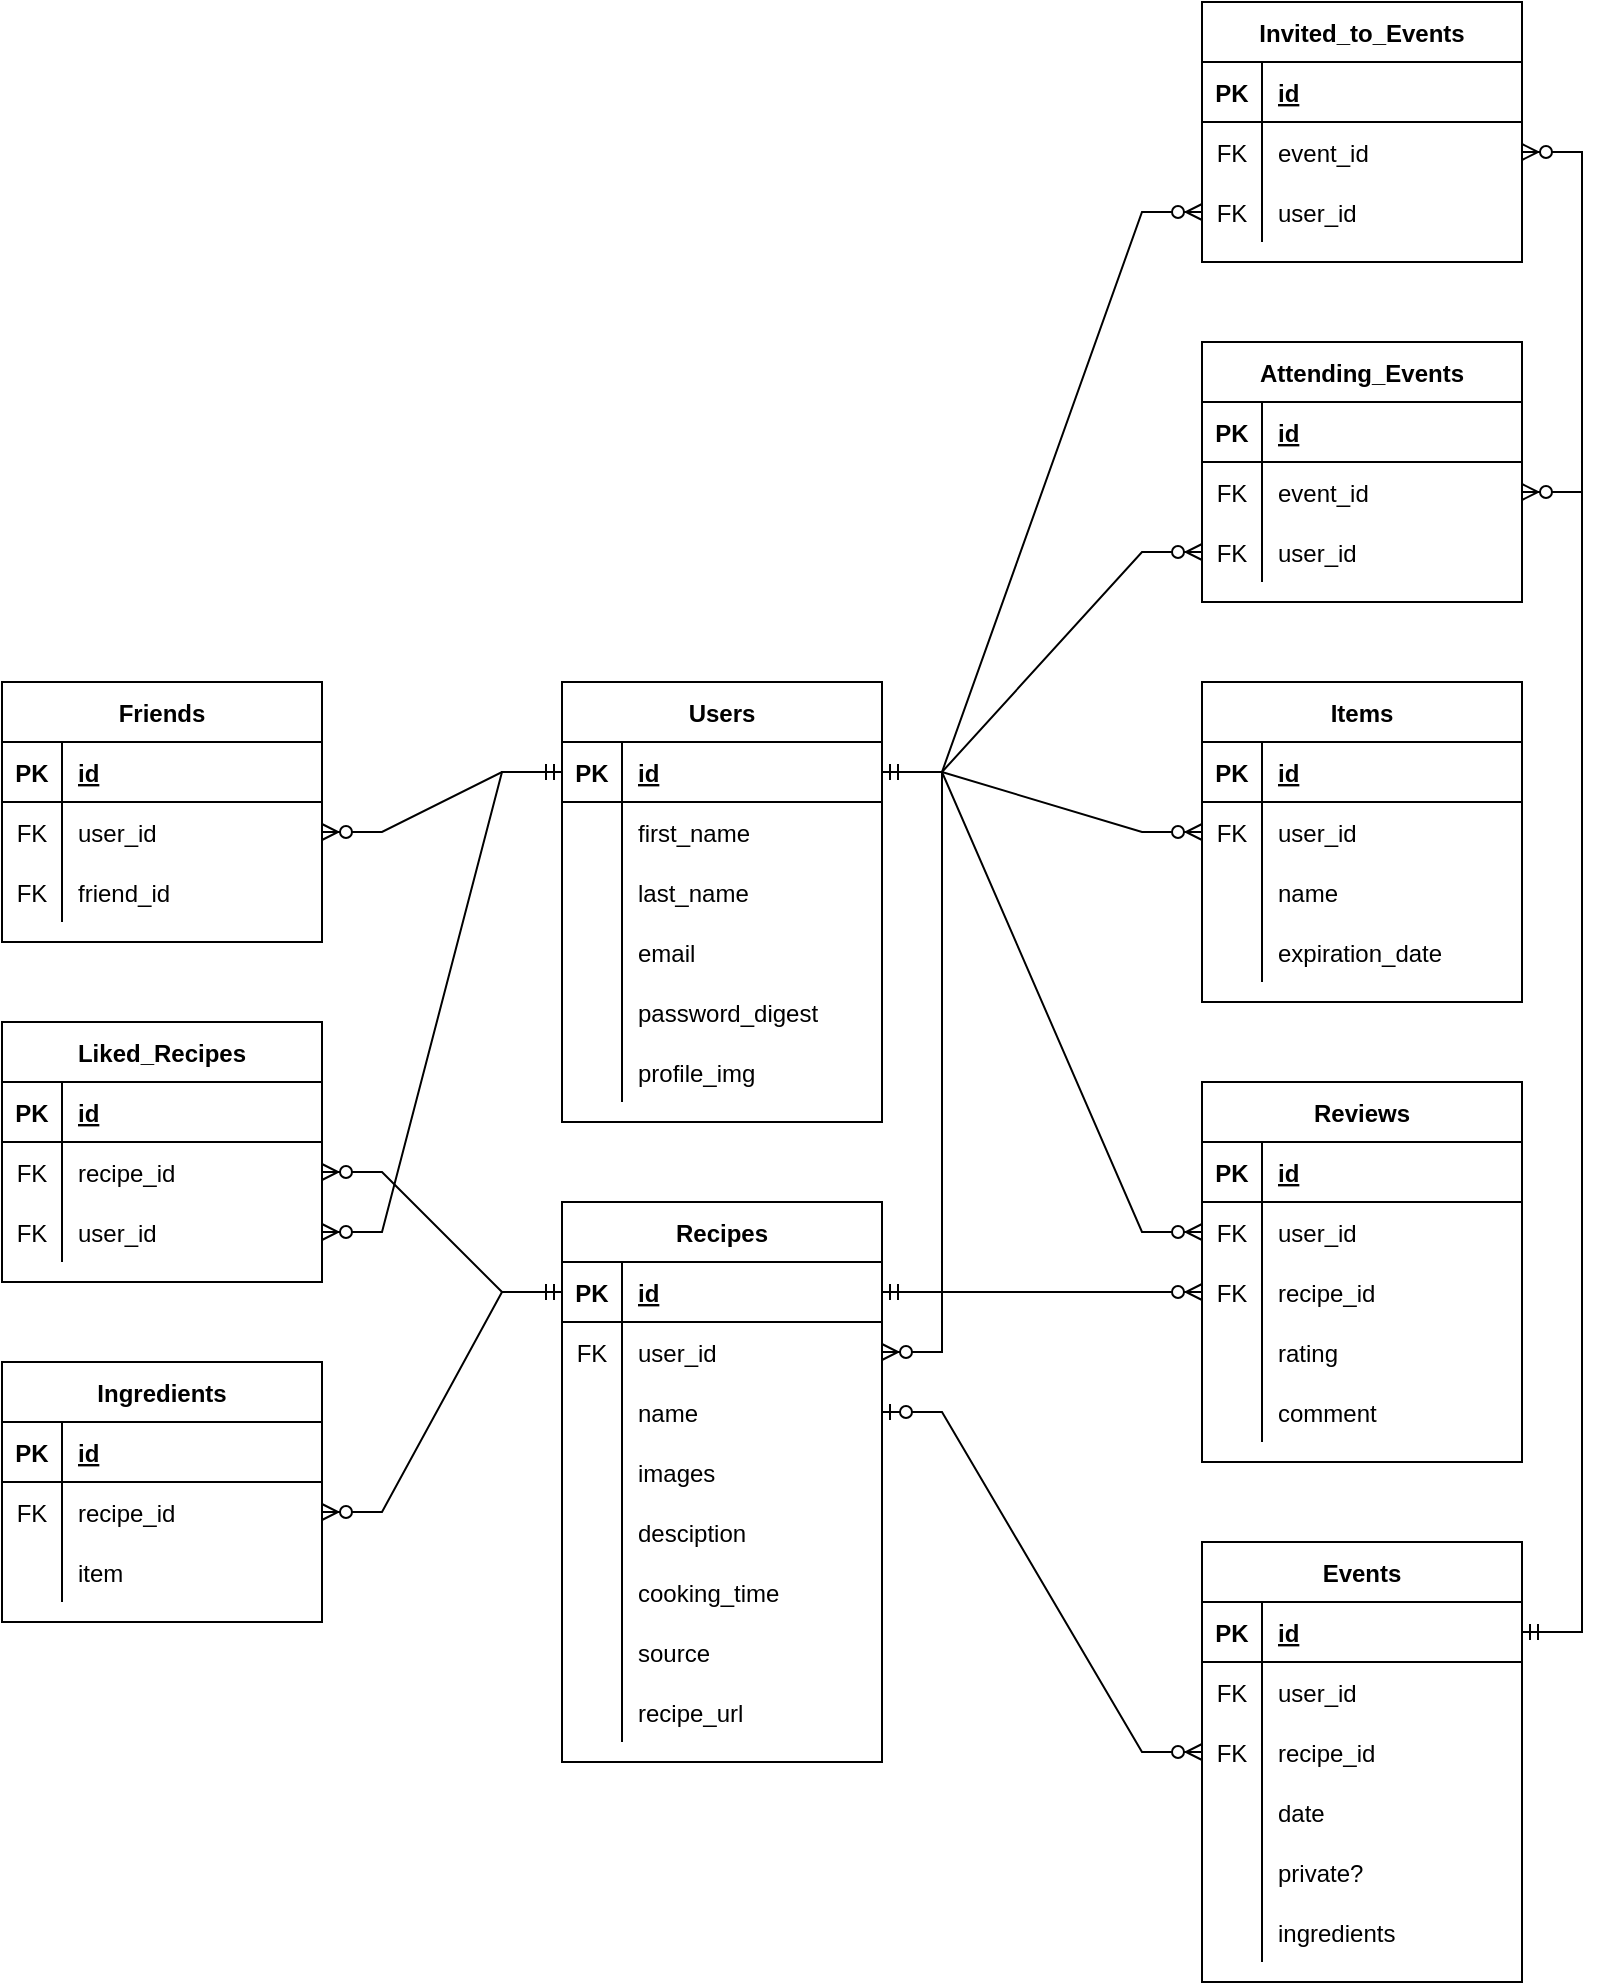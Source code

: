 <mxfile version="24.6.3" type="device">
  <diagram id="R2lEEEUBdFMjLlhIrx00" name="Page-1">
    <mxGraphModel dx="1674" dy="1920" grid="1" gridSize="10" guides="1" tooltips="1" connect="1" arrows="1" fold="1" page="1" pageScale="1" pageWidth="850" pageHeight="1100" math="0" shadow="0" extFonts="Permanent Marker^https://fonts.googleapis.com/css?family=Permanent+Marker">
      <root>
        <mxCell id="0" />
        <mxCell id="1" parent="0" />
        <mxCell id="C-vyLk0tnHw3VtMMgP7b-23" value="Users" style="shape=table;startSize=30;container=1;collapsible=1;childLayout=tableLayout;fixedRows=1;rowLines=0;fontStyle=1;align=center;resizeLast=1;" parent="1" vertex="1">
          <mxGeometry x="320" y="40" width="160" height="220" as="geometry" />
        </mxCell>
        <mxCell id="C-vyLk0tnHw3VtMMgP7b-24" value="" style="shape=partialRectangle;collapsible=0;dropTarget=0;pointerEvents=0;fillColor=none;points=[[0,0.5],[1,0.5]];portConstraint=eastwest;top=0;left=0;right=0;bottom=1;" parent="C-vyLk0tnHw3VtMMgP7b-23" vertex="1">
          <mxGeometry y="30" width="160" height="30" as="geometry" />
        </mxCell>
        <mxCell id="C-vyLk0tnHw3VtMMgP7b-25" value="PK" style="shape=partialRectangle;overflow=hidden;connectable=0;fillColor=none;top=0;left=0;bottom=0;right=0;fontStyle=1;" parent="C-vyLk0tnHw3VtMMgP7b-24" vertex="1">
          <mxGeometry width="30" height="30" as="geometry">
            <mxRectangle width="30" height="30" as="alternateBounds" />
          </mxGeometry>
        </mxCell>
        <mxCell id="C-vyLk0tnHw3VtMMgP7b-26" value="id" style="shape=partialRectangle;overflow=hidden;connectable=0;fillColor=none;top=0;left=0;bottom=0;right=0;align=left;spacingLeft=6;fontStyle=5;" parent="C-vyLk0tnHw3VtMMgP7b-24" vertex="1">
          <mxGeometry x="30" width="130" height="30" as="geometry">
            <mxRectangle width="130" height="30" as="alternateBounds" />
          </mxGeometry>
        </mxCell>
        <mxCell id="C-vyLk0tnHw3VtMMgP7b-27" value="" style="shape=partialRectangle;collapsible=0;dropTarget=0;pointerEvents=0;fillColor=none;points=[[0,0.5],[1,0.5]];portConstraint=eastwest;top=0;left=0;right=0;bottom=0;" parent="C-vyLk0tnHw3VtMMgP7b-23" vertex="1">
          <mxGeometry y="60" width="160" height="30" as="geometry" />
        </mxCell>
        <mxCell id="C-vyLk0tnHw3VtMMgP7b-28" value="" style="shape=partialRectangle;overflow=hidden;connectable=0;fillColor=none;top=0;left=0;bottom=0;right=0;" parent="C-vyLk0tnHw3VtMMgP7b-27" vertex="1">
          <mxGeometry width="30" height="30" as="geometry">
            <mxRectangle width="30" height="30" as="alternateBounds" />
          </mxGeometry>
        </mxCell>
        <mxCell id="C-vyLk0tnHw3VtMMgP7b-29" value="first_name" style="shape=partialRectangle;overflow=hidden;connectable=0;fillColor=none;top=0;left=0;bottom=0;right=0;align=left;spacingLeft=6;" parent="C-vyLk0tnHw3VtMMgP7b-27" vertex="1">
          <mxGeometry x="30" width="130" height="30" as="geometry">
            <mxRectangle width="130" height="30" as="alternateBounds" />
          </mxGeometry>
        </mxCell>
        <mxCell id="DSiJCJXx7zN6wsdOPPL0-1" style="shape=partialRectangle;collapsible=0;dropTarget=0;pointerEvents=0;fillColor=none;points=[[0,0.5],[1,0.5]];portConstraint=eastwest;top=0;left=0;right=0;bottom=0;" parent="C-vyLk0tnHw3VtMMgP7b-23" vertex="1">
          <mxGeometry y="90" width="160" height="30" as="geometry" />
        </mxCell>
        <mxCell id="DSiJCJXx7zN6wsdOPPL0-2" style="shape=partialRectangle;overflow=hidden;connectable=0;fillColor=none;top=0;left=0;bottom=0;right=0;" parent="DSiJCJXx7zN6wsdOPPL0-1" vertex="1">
          <mxGeometry width="30" height="30" as="geometry">
            <mxRectangle width="30" height="30" as="alternateBounds" />
          </mxGeometry>
        </mxCell>
        <mxCell id="DSiJCJXx7zN6wsdOPPL0-3" value="last_name" style="shape=partialRectangle;overflow=hidden;connectable=0;fillColor=none;top=0;left=0;bottom=0;right=0;align=left;spacingLeft=6;" parent="DSiJCJXx7zN6wsdOPPL0-1" vertex="1">
          <mxGeometry x="30" width="130" height="30" as="geometry">
            <mxRectangle width="130" height="30" as="alternateBounds" />
          </mxGeometry>
        </mxCell>
        <mxCell id="DSiJCJXx7zN6wsdOPPL0-4" style="shape=partialRectangle;collapsible=0;dropTarget=0;pointerEvents=0;fillColor=none;points=[[0,0.5],[1,0.5]];portConstraint=eastwest;top=0;left=0;right=0;bottom=0;" parent="C-vyLk0tnHw3VtMMgP7b-23" vertex="1">
          <mxGeometry y="120" width="160" height="30" as="geometry" />
        </mxCell>
        <mxCell id="DSiJCJXx7zN6wsdOPPL0-5" style="shape=partialRectangle;overflow=hidden;connectable=0;fillColor=none;top=0;left=0;bottom=0;right=0;" parent="DSiJCJXx7zN6wsdOPPL0-4" vertex="1">
          <mxGeometry width="30" height="30" as="geometry">
            <mxRectangle width="30" height="30" as="alternateBounds" />
          </mxGeometry>
        </mxCell>
        <mxCell id="DSiJCJXx7zN6wsdOPPL0-6" value="email" style="shape=partialRectangle;overflow=hidden;connectable=0;fillColor=none;top=0;left=0;bottom=0;right=0;align=left;spacingLeft=6;" parent="DSiJCJXx7zN6wsdOPPL0-4" vertex="1">
          <mxGeometry x="30" width="130" height="30" as="geometry">
            <mxRectangle width="130" height="30" as="alternateBounds" />
          </mxGeometry>
        </mxCell>
        <mxCell id="DSiJCJXx7zN6wsdOPPL0-7" style="shape=partialRectangle;collapsible=0;dropTarget=0;pointerEvents=0;fillColor=none;points=[[0,0.5],[1,0.5]];portConstraint=eastwest;top=0;left=0;right=0;bottom=0;" parent="C-vyLk0tnHw3VtMMgP7b-23" vertex="1">
          <mxGeometry y="150" width="160" height="30" as="geometry" />
        </mxCell>
        <mxCell id="DSiJCJXx7zN6wsdOPPL0-8" style="shape=partialRectangle;overflow=hidden;connectable=0;fillColor=none;top=0;left=0;bottom=0;right=0;" parent="DSiJCJXx7zN6wsdOPPL0-7" vertex="1">
          <mxGeometry width="30" height="30" as="geometry">
            <mxRectangle width="30" height="30" as="alternateBounds" />
          </mxGeometry>
        </mxCell>
        <mxCell id="DSiJCJXx7zN6wsdOPPL0-9" value="password_digest" style="shape=partialRectangle;overflow=hidden;connectable=0;fillColor=none;top=0;left=0;bottom=0;right=0;align=left;spacingLeft=6;" parent="DSiJCJXx7zN6wsdOPPL0-7" vertex="1">
          <mxGeometry x="30" width="130" height="30" as="geometry">
            <mxRectangle width="130" height="30" as="alternateBounds" />
          </mxGeometry>
        </mxCell>
        <mxCell id="lwxMRXEtbe3hl3bKiepp-1" style="shape=partialRectangle;collapsible=0;dropTarget=0;pointerEvents=0;fillColor=none;points=[[0,0.5],[1,0.5]];portConstraint=eastwest;top=0;left=0;right=0;bottom=0;" parent="C-vyLk0tnHw3VtMMgP7b-23" vertex="1">
          <mxGeometry y="180" width="160" height="30" as="geometry" />
        </mxCell>
        <mxCell id="lwxMRXEtbe3hl3bKiepp-2" style="shape=partialRectangle;overflow=hidden;connectable=0;fillColor=none;top=0;left=0;bottom=0;right=0;" parent="lwxMRXEtbe3hl3bKiepp-1" vertex="1">
          <mxGeometry width="30" height="30" as="geometry">
            <mxRectangle width="30" height="30" as="alternateBounds" />
          </mxGeometry>
        </mxCell>
        <mxCell id="lwxMRXEtbe3hl3bKiepp-3" value="profile_img" style="shape=partialRectangle;overflow=hidden;connectable=0;fillColor=none;top=0;left=0;bottom=0;right=0;align=left;spacingLeft=6;" parent="lwxMRXEtbe3hl3bKiepp-1" vertex="1">
          <mxGeometry x="30" width="130" height="30" as="geometry">
            <mxRectangle width="130" height="30" as="alternateBounds" />
          </mxGeometry>
        </mxCell>
        <mxCell id="DSiJCJXx7zN6wsdOPPL0-10" value="Recipes" style="shape=table;startSize=30;container=1;collapsible=1;childLayout=tableLayout;fixedRows=1;rowLines=0;fontStyle=1;align=center;resizeLast=1;" parent="1" vertex="1">
          <mxGeometry x="320" y="300" width="160" height="280" as="geometry" />
        </mxCell>
        <mxCell id="DSiJCJXx7zN6wsdOPPL0-11" value="" style="shape=partialRectangle;collapsible=0;dropTarget=0;pointerEvents=0;fillColor=none;points=[[0,0.5],[1,0.5]];portConstraint=eastwest;top=0;left=0;right=0;bottom=1;" parent="DSiJCJXx7zN6wsdOPPL0-10" vertex="1">
          <mxGeometry y="30" width="160" height="30" as="geometry" />
        </mxCell>
        <mxCell id="DSiJCJXx7zN6wsdOPPL0-12" value="PK" style="shape=partialRectangle;overflow=hidden;connectable=0;fillColor=none;top=0;left=0;bottom=0;right=0;fontStyle=1;" parent="DSiJCJXx7zN6wsdOPPL0-11" vertex="1">
          <mxGeometry width="30" height="30" as="geometry">
            <mxRectangle width="30" height="30" as="alternateBounds" />
          </mxGeometry>
        </mxCell>
        <mxCell id="DSiJCJXx7zN6wsdOPPL0-13" value="id" style="shape=partialRectangle;overflow=hidden;connectable=0;fillColor=none;top=0;left=0;bottom=0;right=0;align=left;spacingLeft=6;fontStyle=5;" parent="DSiJCJXx7zN6wsdOPPL0-11" vertex="1">
          <mxGeometry x="30" width="130" height="30" as="geometry">
            <mxRectangle width="130" height="30" as="alternateBounds" />
          </mxGeometry>
        </mxCell>
        <mxCell id="DSiJCJXx7zN6wsdOPPL0-20" style="shape=partialRectangle;collapsible=0;dropTarget=0;pointerEvents=0;fillColor=none;points=[[0,0.5],[1,0.5]];portConstraint=eastwest;top=0;left=0;right=0;bottom=0;" parent="DSiJCJXx7zN6wsdOPPL0-10" vertex="1">
          <mxGeometry y="60" width="160" height="30" as="geometry" />
        </mxCell>
        <mxCell id="DSiJCJXx7zN6wsdOPPL0-21" value="FK" style="shape=partialRectangle;overflow=hidden;connectable=0;fillColor=none;top=0;left=0;bottom=0;right=0;" parent="DSiJCJXx7zN6wsdOPPL0-20" vertex="1">
          <mxGeometry width="30" height="30" as="geometry">
            <mxRectangle width="30" height="30" as="alternateBounds" />
          </mxGeometry>
        </mxCell>
        <mxCell id="DSiJCJXx7zN6wsdOPPL0-22" value="user_id" style="shape=partialRectangle;overflow=hidden;connectable=0;fillColor=none;top=0;left=0;bottom=0;right=0;align=left;spacingLeft=6;" parent="DSiJCJXx7zN6wsdOPPL0-20" vertex="1">
          <mxGeometry x="30" width="130" height="30" as="geometry">
            <mxRectangle width="130" height="30" as="alternateBounds" />
          </mxGeometry>
        </mxCell>
        <mxCell id="DSiJCJXx7zN6wsdOPPL0-14" value="" style="shape=partialRectangle;collapsible=0;dropTarget=0;pointerEvents=0;fillColor=none;points=[[0,0.5],[1,0.5]];portConstraint=eastwest;top=0;left=0;right=0;bottom=0;" parent="DSiJCJXx7zN6wsdOPPL0-10" vertex="1">
          <mxGeometry y="90" width="160" height="30" as="geometry" />
        </mxCell>
        <mxCell id="DSiJCJXx7zN6wsdOPPL0-15" value="" style="shape=partialRectangle;overflow=hidden;connectable=0;fillColor=none;top=0;left=0;bottom=0;right=0;" parent="DSiJCJXx7zN6wsdOPPL0-14" vertex="1">
          <mxGeometry width="30" height="30" as="geometry">
            <mxRectangle width="30" height="30" as="alternateBounds" />
          </mxGeometry>
        </mxCell>
        <mxCell id="DSiJCJXx7zN6wsdOPPL0-16" value="name" style="shape=partialRectangle;overflow=hidden;connectable=0;fillColor=none;top=0;left=0;bottom=0;right=0;align=left;spacingLeft=6;" parent="DSiJCJXx7zN6wsdOPPL0-14" vertex="1">
          <mxGeometry x="30" width="130" height="30" as="geometry">
            <mxRectangle width="130" height="30" as="alternateBounds" />
          </mxGeometry>
        </mxCell>
        <mxCell id="lwxMRXEtbe3hl3bKiepp-4" style="shape=partialRectangle;collapsible=0;dropTarget=0;pointerEvents=0;fillColor=none;points=[[0,0.5],[1,0.5]];portConstraint=eastwest;top=0;left=0;right=0;bottom=0;" parent="DSiJCJXx7zN6wsdOPPL0-10" vertex="1">
          <mxGeometry y="120" width="160" height="30" as="geometry" />
        </mxCell>
        <mxCell id="lwxMRXEtbe3hl3bKiepp-5" style="shape=partialRectangle;overflow=hidden;connectable=0;fillColor=none;top=0;left=0;bottom=0;right=0;" parent="lwxMRXEtbe3hl3bKiepp-4" vertex="1">
          <mxGeometry width="30" height="30" as="geometry">
            <mxRectangle width="30" height="30" as="alternateBounds" />
          </mxGeometry>
        </mxCell>
        <mxCell id="lwxMRXEtbe3hl3bKiepp-6" value="images" style="shape=partialRectangle;overflow=hidden;connectable=0;fillColor=none;top=0;left=0;bottom=0;right=0;align=left;spacingLeft=6;" parent="lwxMRXEtbe3hl3bKiepp-4" vertex="1">
          <mxGeometry x="30" width="130" height="30" as="geometry">
            <mxRectangle width="130" height="30" as="alternateBounds" />
          </mxGeometry>
        </mxCell>
        <mxCell id="DSiJCJXx7zN6wsdOPPL0-17" style="shape=partialRectangle;collapsible=0;dropTarget=0;pointerEvents=0;fillColor=none;points=[[0,0.5],[1,0.5]];portConstraint=eastwest;top=0;left=0;right=0;bottom=0;" parent="DSiJCJXx7zN6wsdOPPL0-10" vertex="1">
          <mxGeometry y="150" width="160" height="30" as="geometry" />
        </mxCell>
        <mxCell id="DSiJCJXx7zN6wsdOPPL0-18" style="shape=partialRectangle;overflow=hidden;connectable=0;fillColor=none;top=0;left=0;bottom=0;right=0;" parent="DSiJCJXx7zN6wsdOPPL0-17" vertex="1">
          <mxGeometry width="30" height="30" as="geometry">
            <mxRectangle width="30" height="30" as="alternateBounds" />
          </mxGeometry>
        </mxCell>
        <mxCell id="DSiJCJXx7zN6wsdOPPL0-19" value="desciption" style="shape=partialRectangle;overflow=hidden;connectable=0;fillColor=none;top=0;left=0;bottom=0;right=0;align=left;spacingLeft=6;" parent="DSiJCJXx7zN6wsdOPPL0-17" vertex="1">
          <mxGeometry x="30" width="130" height="30" as="geometry">
            <mxRectangle width="130" height="30" as="alternateBounds" />
          </mxGeometry>
        </mxCell>
        <mxCell id="DSiJCJXx7zN6wsdOPPL0-29" style="shape=partialRectangle;collapsible=0;dropTarget=0;pointerEvents=0;fillColor=none;points=[[0,0.5],[1,0.5]];portConstraint=eastwest;top=0;left=0;right=0;bottom=0;" parent="DSiJCJXx7zN6wsdOPPL0-10" vertex="1">
          <mxGeometry y="180" width="160" height="30" as="geometry" />
        </mxCell>
        <mxCell id="DSiJCJXx7zN6wsdOPPL0-30" style="shape=partialRectangle;overflow=hidden;connectable=0;fillColor=none;top=0;left=0;bottom=0;right=0;" parent="DSiJCJXx7zN6wsdOPPL0-29" vertex="1">
          <mxGeometry width="30" height="30" as="geometry">
            <mxRectangle width="30" height="30" as="alternateBounds" />
          </mxGeometry>
        </mxCell>
        <mxCell id="DSiJCJXx7zN6wsdOPPL0-31" value="cooking_time" style="shape=partialRectangle;overflow=hidden;connectable=0;fillColor=none;top=0;left=0;bottom=0;right=0;align=left;spacingLeft=6;" parent="DSiJCJXx7zN6wsdOPPL0-29" vertex="1">
          <mxGeometry x="30" width="130" height="30" as="geometry">
            <mxRectangle width="130" height="30" as="alternateBounds" />
          </mxGeometry>
        </mxCell>
        <mxCell id="hJNs7vRH-Ud7EWQhMpqg-39" style="shape=partialRectangle;collapsible=0;dropTarget=0;pointerEvents=0;fillColor=none;points=[[0,0.5],[1,0.5]];portConstraint=eastwest;top=0;left=0;right=0;bottom=0;" vertex="1" parent="DSiJCJXx7zN6wsdOPPL0-10">
          <mxGeometry y="210" width="160" height="30" as="geometry" />
        </mxCell>
        <mxCell id="hJNs7vRH-Ud7EWQhMpqg-40" style="shape=partialRectangle;overflow=hidden;connectable=0;fillColor=none;top=0;left=0;bottom=0;right=0;" vertex="1" parent="hJNs7vRH-Ud7EWQhMpqg-39">
          <mxGeometry width="30" height="30" as="geometry">
            <mxRectangle width="30" height="30" as="alternateBounds" />
          </mxGeometry>
        </mxCell>
        <mxCell id="hJNs7vRH-Ud7EWQhMpqg-41" value="source" style="shape=partialRectangle;overflow=hidden;connectable=0;fillColor=none;top=0;left=0;bottom=0;right=0;align=left;spacingLeft=6;" vertex="1" parent="hJNs7vRH-Ud7EWQhMpqg-39">
          <mxGeometry x="30" width="130" height="30" as="geometry">
            <mxRectangle width="130" height="30" as="alternateBounds" />
          </mxGeometry>
        </mxCell>
        <mxCell id="lwxMRXEtbe3hl3bKiepp-7" style="shape=partialRectangle;collapsible=0;dropTarget=0;pointerEvents=0;fillColor=none;points=[[0,0.5],[1,0.5]];portConstraint=eastwest;top=0;left=0;right=0;bottom=0;" parent="DSiJCJXx7zN6wsdOPPL0-10" vertex="1">
          <mxGeometry y="240" width="160" height="30" as="geometry" />
        </mxCell>
        <mxCell id="lwxMRXEtbe3hl3bKiepp-8" style="shape=partialRectangle;overflow=hidden;connectable=0;fillColor=none;top=0;left=0;bottom=0;right=0;" parent="lwxMRXEtbe3hl3bKiepp-7" vertex="1">
          <mxGeometry width="30" height="30" as="geometry">
            <mxRectangle width="30" height="30" as="alternateBounds" />
          </mxGeometry>
        </mxCell>
        <mxCell id="lwxMRXEtbe3hl3bKiepp-9" value="recipe_url" style="shape=partialRectangle;overflow=hidden;connectable=0;fillColor=none;top=0;left=0;bottom=0;right=0;align=left;spacingLeft=6;" parent="lwxMRXEtbe3hl3bKiepp-7" vertex="1">
          <mxGeometry x="30" width="130" height="30" as="geometry">
            <mxRectangle width="130" height="30" as="alternateBounds" />
          </mxGeometry>
        </mxCell>
        <mxCell id="DSiJCJXx7zN6wsdOPPL0-35" value="Items" style="shape=table;startSize=30;container=1;collapsible=1;childLayout=tableLayout;fixedRows=1;rowLines=0;fontStyle=1;align=center;resizeLast=1;" parent="1" vertex="1">
          <mxGeometry x="640" y="40" width="160" height="160" as="geometry" />
        </mxCell>
        <mxCell id="DSiJCJXx7zN6wsdOPPL0-36" value="" style="shape=partialRectangle;collapsible=0;dropTarget=0;pointerEvents=0;fillColor=none;points=[[0,0.5],[1,0.5]];portConstraint=eastwest;top=0;left=0;right=0;bottom=1;" parent="DSiJCJXx7zN6wsdOPPL0-35" vertex="1">
          <mxGeometry y="30" width="160" height="30" as="geometry" />
        </mxCell>
        <mxCell id="DSiJCJXx7zN6wsdOPPL0-37" value="PK" style="shape=partialRectangle;overflow=hidden;connectable=0;fillColor=none;top=0;left=0;bottom=0;right=0;fontStyle=1;" parent="DSiJCJXx7zN6wsdOPPL0-36" vertex="1">
          <mxGeometry width="30" height="30" as="geometry">
            <mxRectangle width="30" height="30" as="alternateBounds" />
          </mxGeometry>
        </mxCell>
        <mxCell id="DSiJCJXx7zN6wsdOPPL0-38" value="id" style="shape=partialRectangle;overflow=hidden;connectable=0;fillColor=none;top=0;left=0;bottom=0;right=0;align=left;spacingLeft=6;fontStyle=5;" parent="DSiJCJXx7zN6wsdOPPL0-36" vertex="1">
          <mxGeometry x="30" width="130" height="30" as="geometry">
            <mxRectangle width="130" height="30" as="alternateBounds" />
          </mxGeometry>
        </mxCell>
        <mxCell id="DSiJCJXx7zN6wsdOPPL0-39" value="" style="shape=partialRectangle;collapsible=0;dropTarget=0;pointerEvents=0;fillColor=none;points=[[0,0.5],[1,0.5]];portConstraint=eastwest;top=0;left=0;right=0;bottom=0;" parent="DSiJCJXx7zN6wsdOPPL0-35" vertex="1">
          <mxGeometry y="60" width="160" height="30" as="geometry" />
        </mxCell>
        <mxCell id="DSiJCJXx7zN6wsdOPPL0-40" value="FK" style="shape=partialRectangle;overflow=hidden;connectable=0;fillColor=none;top=0;left=0;bottom=0;right=0;" parent="DSiJCJXx7zN6wsdOPPL0-39" vertex="1">
          <mxGeometry width="30" height="30" as="geometry">
            <mxRectangle width="30" height="30" as="alternateBounds" />
          </mxGeometry>
        </mxCell>
        <mxCell id="DSiJCJXx7zN6wsdOPPL0-41" value="user_id" style="shape=partialRectangle;overflow=hidden;connectable=0;fillColor=none;top=0;left=0;bottom=0;right=0;align=left;spacingLeft=6;" parent="DSiJCJXx7zN6wsdOPPL0-39" vertex="1">
          <mxGeometry x="30" width="130" height="30" as="geometry">
            <mxRectangle width="130" height="30" as="alternateBounds" />
          </mxGeometry>
        </mxCell>
        <mxCell id="DSiJCJXx7zN6wsdOPPL0-42" style="shape=partialRectangle;collapsible=0;dropTarget=0;pointerEvents=0;fillColor=none;points=[[0,0.5],[1,0.5]];portConstraint=eastwest;top=0;left=0;right=0;bottom=0;" parent="DSiJCJXx7zN6wsdOPPL0-35" vertex="1">
          <mxGeometry y="90" width="160" height="30" as="geometry" />
        </mxCell>
        <mxCell id="DSiJCJXx7zN6wsdOPPL0-43" style="shape=partialRectangle;overflow=hidden;connectable=0;fillColor=none;top=0;left=0;bottom=0;right=0;" parent="DSiJCJXx7zN6wsdOPPL0-42" vertex="1">
          <mxGeometry width="30" height="30" as="geometry">
            <mxRectangle width="30" height="30" as="alternateBounds" />
          </mxGeometry>
        </mxCell>
        <mxCell id="DSiJCJXx7zN6wsdOPPL0-44" value="name" style="shape=partialRectangle;overflow=hidden;connectable=0;fillColor=none;top=0;left=0;bottom=0;right=0;align=left;spacingLeft=6;" parent="DSiJCJXx7zN6wsdOPPL0-42" vertex="1">
          <mxGeometry x="30" width="130" height="30" as="geometry">
            <mxRectangle width="130" height="30" as="alternateBounds" />
          </mxGeometry>
        </mxCell>
        <mxCell id="DSiJCJXx7zN6wsdOPPL0-45" style="shape=partialRectangle;collapsible=0;dropTarget=0;pointerEvents=0;fillColor=none;points=[[0,0.5],[1,0.5]];portConstraint=eastwest;top=0;left=0;right=0;bottom=0;" parent="DSiJCJXx7zN6wsdOPPL0-35" vertex="1">
          <mxGeometry y="120" width="160" height="30" as="geometry" />
        </mxCell>
        <mxCell id="DSiJCJXx7zN6wsdOPPL0-46" style="shape=partialRectangle;overflow=hidden;connectable=0;fillColor=none;top=0;left=0;bottom=0;right=0;" parent="DSiJCJXx7zN6wsdOPPL0-45" vertex="1">
          <mxGeometry width="30" height="30" as="geometry">
            <mxRectangle width="30" height="30" as="alternateBounds" />
          </mxGeometry>
        </mxCell>
        <mxCell id="DSiJCJXx7zN6wsdOPPL0-47" value="expiration_date" style="shape=partialRectangle;overflow=hidden;connectable=0;fillColor=none;top=0;left=0;bottom=0;right=0;align=left;spacingLeft=6;" parent="DSiJCJXx7zN6wsdOPPL0-45" vertex="1">
          <mxGeometry x="30" width="130" height="30" as="geometry">
            <mxRectangle width="130" height="30" as="alternateBounds" />
          </mxGeometry>
        </mxCell>
        <mxCell id="DSiJCJXx7zN6wsdOPPL0-60" value="Reviews" style="shape=table;startSize=30;container=1;collapsible=1;childLayout=tableLayout;fixedRows=1;rowLines=0;fontStyle=1;align=center;resizeLast=1;" parent="1" vertex="1">
          <mxGeometry x="640" y="240" width="160" height="190" as="geometry" />
        </mxCell>
        <mxCell id="DSiJCJXx7zN6wsdOPPL0-61" value="" style="shape=partialRectangle;collapsible=0;dropTarget=0;pointerEvents=0;fillColor=none;points=[[0,0.5],[1,0.5]];portConstraint=eastwest;top=0;left=0;right=0;bottom=1;" parent="DSiJCJXx7zN6wsdOPPL0-60" vertex="1">
          <mxGeometry y="30" width="160" height="30" as="geometry" />
        </mxCell>
        <mxCell id="DSiJCJXx7zN6wsdOPPL0-62" value="PK" style="shape=partialRectangle;overflow=hidden;connectable=0;fillColor=none;top=0;left=0;bottom=0;right=0;fontStyle=1;" parent="DSiJCJXx7zN6wsdOPPL0-61" vertex="1">
          <mxGeometry width="30" height="30" as="geometry">
            <mxRectangle width="30" height="30" as="alternateBounds" />
          </mxGeometry>
        </mxCell>
        <mxCell id="DSiJCJXx7zN6wsdOPPL0-63" value="id" style="shape=partialRectangle;overflow=hidden;connectable=0;fillColor=none;top=0;left=0;bottom=0;right=0;align=left;spacingLeft=6;fontStyle=5;" parent="DSiJCJXx7zN6wsdOPPL0-61" vertex="1">
          <mxGeometry x="30" width="130" height="30" as="geometry">
            <mxRectangle width="130" height="30" as="alternateBounds" />
          </mxGeometry>
        </mxCell>
        <mxCell id="DSiJCJXx7zN6wsdOPPL0-64" value="" style="shape=partialRectangle;collapsible=0;dropTarget=0;pointerEvents=0;fillColor=none;points=[[0,0.5],[1,0.5]];portConstraint=eastwest;top=0;left=0;right=0;bottom=0;" parent="DSiJCJXx7zN6wsdOPPL0-60" vertex="1">
          <mxGeometry y="60" width="160" height="30" as="geometry" />
        </mxCell>
        <mxCell id="DSiJCJXx7zN6wsdOPPL0-65" value="FK" style="shape=partialRectangle;overflow=hidden;connectable=0;fillColor=none;top=0;left=0;bottom=0;right=0;" parent="DSiJCJXx7zN6wsdOPPL0-64" vertex="1">
          <mxGeometry width="30" height="30" as="geometry">
            <mxRectangle width="30" height="30" as="alternateBounds" />
          </mxGeometry>
        </mxCell>
        <mxCell id="DSiJCJXx7zN6wsdOPPL0-66" value="user_id" style="shape=partialRectangle;overflow=hidden;connectable=0;fillColor=none;top=0;left=0;bottom=0;right=0;align=left;spacingLeft=6;" parent="DSiJCJXx7zN6wsdOPPL0-64" vertex="1">
          <mxGeometry x="30" width="130" height="30" as="geometry">
            <mxRectangle width="130" height="30" as="alternateBounds" />
          </mxGeometry>
        </mxCell>
        <mxCell id="DSiJCJXx7zN6wsdOPPL0-67" style="shape=partialRectangle;collapsible=0;dropTarget=0;pointerEvents=0;fillColor=none;points=[[0,0.5],[1,0.5]];portConstraint=eastwest;top=0;left=0;right=0;bottom=0;" parent="DSiJCJXx7zN6wsdOPPL0-60" vertex="1">
          <mxGeometry y="90" width="160" height="30" as="geometry" />
        </mxCell>
        <mxCell id="DSiJCJXx7zN6wsdOPPL0-68" value="FK" style="shape=partialRectangle;overflow=hidden;connectable=0;fillColor=none;top=0;left=0;bottom=0;right=0;" parent="DSiJCJXx7zN6wsdOPPL0-67" vertex="1">
          <mxGeometry width="30" height="30" as="geometry">
            <mxRectangle width="30" height="30" as="alternateBounds" />
          </mxGeometry>
        </mxCell>
        <mxCell id="DSiJCJXx7zN6wsdOPPL0-69" value="recipe_id" style="shape=partialRectangle;overflow=hidden;connectable=0;fillColor=none;top=0;left=0;bottom=0;right=0;align=left;spacingLeft=6;" parent="DSiJCJXx7zN6wsdOPPL0-67" vertex="1">
          <mxGeometry x="30" width="130" height="30" as="geometry">
            <mxRectangle width="130" height="30" as="alternateBounds" />
          </mxGeometry>
        </mxCell>
        <mxCell id="DSiJCJXx7zN6wsdOPPL0-76" style="shape=partialRectangle;collapsible=0;dropTarget=0;pointerEvents=0;fillColor=none;points=[[0,0.5],[1,0.5]];portConstraint=eastwest;top=0;left=0;right=0;bottom=0;" parent="DSiJCJXx7zN6wsdOPPL0-60" vertex="1">
          <mxGeometry y="120" width="160" height="30" as="geometry" />
        </mxCell>
        <mxCell id="DSiJCJXx7zN6wsdOPPL0-77" style="shape=partialRectangle;overflow=hidden;connectable=0;fillColor=none;top=0;left=0;bottom=0;right=0;" parent="DSiJCJXx7zN6wsdOPPL0-76" vertex="1">
          <mxGeometry width="30" height="30" as="geometry">
            <mxRectangle width="30" height="30" as="alternateBounds" />
          </mxGeometry>
        </mxCell>
        <mxCell id="DSiJCJXx7zN6wsdOPPL0-78" value="rating" style="shape=partialRectangle;overflow=hidden;connectable=0;fillColor=none;top=0;left=0;bottom=0;right=0;align=left;spacingLeft=6;" parent="DSiJCJXx7zN6wsdOPPL0-76" vertex="1">
          <mxGeometry x="30" width="130" height="30" as="geometry">
            <mxRectangle width="130" height="30" as="alternateBounds" />
          </mxGeometry>
        </mxCell>
        <mxCell id="DSiJCJXx7zN6wsdOPPL0-70" style="shape=partialRectangle;collapsible=0;dropTarget=0;pointerEvents=0;fillColor=none;points=[[0,0.5],[1,0.5]];portConstraint=eastwest;top=0;left=0;right=0;bottom=0;" parent="DSiJCJXx7zN6wsdOPPL0-60" vertex="1">
          <mxGeometry y="150" width="160" height="30" as="geometry" />
        </mxCell>
        <mxCell id="DSiJCJXx7zN6wsdOPPL0-71" style="shape=partialRectangle;overflow=hidden;connectable=0;fillColor=none;top=0;left=0;bottom=0;right=0;" parent="DSiJCJXx7zN6wsdOPPL0-70" vertex="1">
          <mxGeometry width="30" height="30" as="geometry">
            <mxRectangle width="30" height="30" as="alternateBounds" />
          </mxGeometry>
        </mxCell>
        <mxCell id="DSiJCJXx7zN6wsdOPPL0-72" value="comment" style="shape=partialRectangle;overflow=hidden;connectable=0;fillColor=none;top=0;left=0;bottom=0;right=0;align=left;spacingLeft=6;" parent="DSiJCJXx7zN6wsdOPPL0-70" vertex="1">
          <mxGeometry x="30" width="130" height="30" as="geometry">
            <mxRectangle width="130" height="30" as="alternateBounds" />
          </mxGeometry>
        </mxCell>
        <mxCell id="DSiJCJXx7zN6wsdOPPL0-86" value="Events" style="shape=table;startSize=30;container=1;collapsible=1;childLayout=tableLayout;fixedRows=1;rowLines=0;fontStyle=1;align=center;resizeLast=1;" parent="1" vertex="1">
          <mxGeometry x="640" y="470" width="160" height="220" as="geometry" />
        </mxCell>
        <mxCell id="DSiJCJXx7zN6wsdOPPL0-87" value="" style="shape=partialRectangle;collapsible=0;dropTarget=0;pointerEvents=0;fillColor=none;points=[[0,0.5],[1,0.5]];portConstraint=eastwest;top=0;left=0;right=0;bottom=1;" parent="DSiJCJXx7zN6wsdOPPL0-86" vertex="1">
          <mxGeometry y="30" width="160" height="30" as="geometry" />
        </mxCell>
        <mxCell id="DSiJCJXx7zN6wsdOPPL0-88" value="PK" style="shape=partialRectangle;overflow=hidden;connectable=0;fillColor=none;top=0;left=0;bottom=0;right=0;fontStyle=1;" parent="DSiJCJXx7zN6wsdOPPL0-87" vertex="1">
          <mxGeometry width="30" height="30" as="geometry">
            <mxRectangle width="30" height="30" as="alternateBounds" />
          </mxGeometry>
        </mxCell>
        <mxCell id="DSiJCJXx7zN6wsdOPPL0-89" value="id" style="shape=partialRectangle;overflow=hidden;connectable=0;fillColor=none;top=0;left=0;bottom=0;right=0;align=left;spacingLeft=6;fontStyle=5;" parent="DSiJCJXx7zN6wsdOPPL0-87" vertex="1">
          <mxGeometry x="30" width="130" height="30" as="geometry">
            <mxRectangle width="130" height="30" as="alternateBounds" />
          </mxGeometry>
        </mxCell>
        <mxCell id="DSiJCJXx7zN6wsdOPPL0-90" style="shape=partialRectangle;collapsible=0;dropTarget=0;pointerEvents=0;fillColor=none;points=[[0,0.5],[1,0.5]];portConstraint=eastwest;top=0;left=0;right=0;bottom=0;" parent="DSiJCJXx7zN6wsdOPPL0-86" vertex="1">
          <mxGeometry y="60" width="160" height="30" as="geometry" />
        </mxCell>
        <mxCell id="DSiJCJXx7zN6wsdOPPL0-91" value="FK" style="shape=partialRectangle;overflow=hidden;connectable=0;fillColor=none;top=0;left=0;bottom=0;right=0;" parent="DSiJCJXx7zN6wsdOPPL0-90" vertex="1">
          <mxGeometry width="30" height="30" as="geometry">
            <mxRectangle width="30" height="30" as="alternateBounds" />
          </mxGeometry>
        </mxCell>
        <mxCell id="DSiJCJXx7zN6wsdOPPL0-92" value="user_id" style="shape=partialRectangle;overflow=hidden;connectable=0;fillColor=none;top=0;left=0;bottom=0;right=0;align=left;spacingLeft=6;" parent="DSiJCJXx7zN6wsdOPPL0-90" vertex="1">
          <mxGeometry x="30" width="130" height="30" as="geometry">
            <mxRectangle width="130" height="30" as="alternateBounds" />
          </mxGeometry>
        </mxCell>
        <mxCell id="DSiJCJXx7zN6wsdOPPL0-108" style="shape=partialRectangle;collapsible=0;dropTarget=0;pointerEvents=0;fillColor=none;points=[[0,0.5],[1,0.5]];portConstraint=eastwest;top=0;left=0;right=0;bottom=0;" parent="DSiJCJXx7zN6wsdOPPL0-86" vertex="1">
          <mxGeometry y="90" width="160" height="30" as="geometry" />
        </mxCell>
        <mxCell id="DSiJCJXx7zN6wsdOPPL0-109" value="FK" style="shape=partialRectangle;overflow=hidden;connectable=0;fillColor=none;top=0;left=0;bottom=0;right=0;" parent="DSiJCJXx7zN6wsdOPPL0-108" vertex="1">
          <mxGeometry width="30" height="30" as="geometry">
            <mxRectangle width="30" height="30" as="alternateBounds" />
          </mxGeometry>
        </mxCell>
        <mxCell id="DSiJCJXx7zN6wsdOPPL0-110" value="recipe_id" style="shape=partialRectangle;overflow=hidden;connectable=0;fillColor=none;top=0;left=0;bottom=0;right=0;align=left;spacingLeft=6;" parent="DSiJCJXx7zN6wsdOPPL0-108" vertex="1">
          <mxGeometry x="30" width="130" height="30" as="geometry">
            <mxRectangle width="130" height="30" as="alternateBounds" />
          </mxGeometry>
        </mxCell>
        <mxCell id="DSiJCJXx7zN6wsdOPPL0-93" value="" style="shape=partialRectangle;collapsible=0;dropTarget=0;pointerEvents=0;fillColor=none;points=[[0,0.5],[1,0.5]];portConstraint=eastwest;top=0;left=0;right=0;bottom=0;" parent="DSiJCJXx7zN6wsdOPPL0-86" vertex="1">
          <mxGeometry y="120" width="160" height="30" as="geometry" />
        </mxCell>
        <mxCell id="DSiJCJXx7zN6wsdOPPL0-94" value="" style="shape=partialRectangle;overflow=hidden;connectable=0;fillColor=none;top=0;left=0;bottom=0;right=0;" parent="DSiJCJXx7zN6wsdOPPL0-93" vertex="1">
          <mxGeometry width="30" height="30" as="geometry">
            <mxRectangle width="30" height="30" as="alternateBounds" />
          </mxGeometry>
        </mxCell>
        <mxCell id="DSiJCJXx7zN6wsdOPPL0-95" value="date" style="shape=partialRectangle;overflow=hidden;connectable=0;fillColor=none;top=0;left=0;bottom=0;right=0;align=left;spacingLeft=6;" parent="DSiJCJXx7zN6wsdOPPL0-93" vertex="1">
          <mxGeometry x="30" width="130" height="30" as="geometry">
            <mxRectangle width="130" height="30" as="alternateBounds" />
          </mxGeometry>
        </mxCell>
        <mxCell id="DSiJCJXx7zN6wsdOPPL0-105" style="shape=partialRectangle;collapsible=0;dropTarget=0;pointerEvents=0;fillColor=none;points=[[0,0.5],[1,0.5]];portConstraint=eastwest;top=0;left=0;right=0;bottom=0;" parent="DSiJCJXx7zN6wsdOPPL0-86" vertex="1">
          <mxGeometry y="150" width="160" height="30" as="geometry" />
        </mxCell>
        <mxCell id="DSiJCJXx7zN6wsdOPPL0-106" style="shape=partialRectangle;overflow=hidden;connectable=0;fillColor=none;top=0;left=0;bottom=0;right=0;" parent="DSiJCJXx7zN6wsdOPPL0-105" vertex="1">
          <mxGeometry width="30" height="30" as="geometry">
            <mxRectangle width="30" height="30" as="alternateBounds" />
          </mxGeometry>
        </mxCell>
        <mxCell id="DSiJCJXx7zN6wsdOPPL0-107" value="private?" style="shape=partialRectangle;overflow=hidden;connectable=0;fillColor=none;top=0;left=0;bottom=0;right=0;align=left;spacingLeft=6;" parent="DSiJCJXx7zN6wsdOPPL0-105" vertex="1">
          <mxGeometry x="30" width="130" height="30" as="geometry">
            <mxRectangle width="130" height="30" as="alternateBounds" />
          </mxGeometry>
        </mxCell>
        <mxCell id="DSiJCJXx7zN6wsdOPPL0-102" style="shape=partialRectangle;collapsible=0;dropTarget=0;pointerEvents=0;fillColor=none;points=[[0,0.5],[1,0.5]];portConstraint=eastwest;top=0;left=0;right=0;bottom=0;" parent="DSiJCJXx7zN6wsdOPPL0-86" vertex="1">
          <mxGeometry y="180" width="160" height="30" as="geometry" />
        </mxCell>
        <mxCell id="DSiJCJXx7zN6wsdOPPL0-103" style="shape=partialRectangle;overflow=hidden;connectable=0;fillColor=none;top=0;left=0;bottom=0;right=0;" parent="DSiJCJXx7zN6wsdOPPL0-102" vertex="1">
          <mxGeometry width="30" height="30" as="geometry">
            <mxRectangle width="30" height="30" as="alternateBounds" />
          </mxGeometry>
        </mxCell>
        <mxCell id="DSiJCJXx7zN6wsdOPPL0-104" value="ingredients" style="shape=partialRectangle;overflow=hidden;connectable=0;fillColor=none;top=0;left=0;bottom=0;right=0;align=left;spacingLeft=6;" parent="DSiJCJXx7zN6wsdOPPL0-102" vertex="1">
          <mxGeometry x="30" width="130" height="30" as="geometry">
            <mxRectangle width="130" height="30" as="alternateBounds" />
          </mxGeometry>
        </mxCell>
        <mxCell id="DSiJCJXx7zN6wsdOPPL0-124" value="" style="edgeStyle=entityRelationEdgeStyle;fontSize=12;html=1;endArrow=ERzeroToMany;startArrow=ERzeroToOne;rounded=0;entryX=0;entryY=0.5;entryDx=0;entryDy=0;exitX=1;exitY=0.5;exitDx=0;exitDy=0;" parent="1" source="DSiJCJXx7zN6wsdOPPL0-14" target="DSiJCJXx7zN6wsdOPPL0-108" edge="1">
          <mxGeometry width="100" height="100" relative="1" as="geometry">
            <mxPoint x="320" y="400" as="sourcePoint" />
            <mxPoint x="470" y="370" as="targetPoint" />
          </mxGeometry>
        </mxCell>
        <mxCell id="DSiJCJXx7zN6wsdOPPL0-125" value="" style="edgeStyle=entityRelationEdgeStyle;fontSize=12;html=1;endArrow=ERzeroToMany;startArrow=ERmandOne;rounded=0;exitX=1;exitY=0.5;exitDx=0;exitDy=0;entryX=0;entryY=0.5;entryDx=0;entryDy=0;" parent="1" source="DSiJCJXx7zN6wsdOPPL0-11" target="DSiJCJXx7zN6wsdOPPL0-67" edge="1">
          <mxGeometry width="100" height="100" relative="1" as="geometry">
            <mxPoint x="370" y="470" as="sourcePoint" />
            <mxPoint x="470" y="370" as="targetPoint" />
          </mxGeometry>
        </mxCell>
        <mxCell id="DSiJCJXx7zN6wsdOPPL0-126" value="" style="edgeStyle=entityRelationEdgeStyle;fontSize=12;html=1;endArrow=ERzeroToMany;startArrow=ERmandOne;rounded=0;exitX=1;exitY=0.5;exitDx=0;exitDy=0;entryX=0;entryY=0.5;entryDx=0;entryDy=0;" parent="1" source="C-vyLk0tnHw3VtMMgP7b-24" target="DSiJCJXx7zN6wsdOPPL0-64" edge="1">
          <mxGeometry width="100" height="100" relative="1" as="geometry">
            <mxPoint x="370" y="470" as="sourcePoint" />
            <mxPoint x="470" y="370" as="targetPoint" />
          </mxGeometry>
        </mxCell>
        <mxCell id="DSiJCJXx7zN6wsdOPPL0-127" value="" style="edgeStyle=entityRelationEdgeStyle;fontSize=12;html=1;endArrow=ERzeroToMany;startArrow=ERmandOne;rounded=0;exitX=1;exitY=0.5;exitDx=0;exitDy=0;entryX=0;entryY=0.5;entryDx=0;entryDy=0;" parent="1" source="C-vyLk0tnHw3VtMMgP7b-24" target="DSiJCJXx7zN6wsdOPPL0-39" edge="1">
          <mxGeometry width="100" height="100" relative="1" as="geometry">
            <mxPoint x="295" y="20" as="sourcePoint" />
            <mxPoint x="555" y="250" as="targetPoint" />
          </mxGeometry>
        </mxCell>
        <mxCell id="DSiJCJXx7zN6wsdOPPL0-128" value="" style="edgeStyle=entityRelationEdgeStyle;fontSize=12;html=1;endArrow=ERzeroToMany;startArrow=ERmandOne;rounded=0;entryX=1;entryY=0.5;entryDx=0;entryDy=0;exitX=1;exitY=0.5;exitDx=0;exitDy=0;" parent="1" source="C-vyLk0tnHw3VtMMgP7b-24" target="DSiJCJXx7zN6wsdOPPL0-20" edge="1">
          <mxGeometry width="100" height="100" relative="1" as="geometry">
            <mxPoint x="250" y="70" as="sourcePoint" />
            <mxPoint x="310" y="380" as="targetPoint" />
            <Array as="points">
              <mxPoint x="300" y="230" />
              <mxPoint x="280" y="360" />
            </Array>
          </mxGeometry>
        </mxCell>
        <mxCell id="DSiJCJXx7zN6wsdOPPL0-129" value="" style="edgeStyle=entityRelationEdgeStyle;fontSize=12;html=1;endArrow=ERzeroToMany;startArrow=ERmandOne;rounded=0;exitX=1;exitY=0.5;exitDx=0;exitDy=0;entryX=1;entryY=0.5;entryDx=0;entryDy=0;" parent="1" source="DSiJCJXx7zN6wsdOPPL0-87" target="hJNs7vRH-Ud7EWQhMpqg-53" edge="1">
          <mxGeometry width="100" height="100" relative="1" as="geometry">
            <mxPoint x="860" y="-130" as="sourcePoint" />
            <mxPoint x="1000" y="455" as="targetPoint" />
          </mxGeometry>
        </mxCell>
        <mxCell id="hJNs7vRH-Ud7EWQhMpqg-1" value="Friends" style="shape=table;startSize=30;container=1;collapsible=1;childLayout=tableLayout;fixedRows=1;rowLines=0;fontStyle=1;align=center;resizeLast=1;" vertex="1" parent="1">
          <mxGeometry x="40" y="40" width="160" height="130" as="geometry" />
        </mxCell>
        <mxCell id="hJNs7vRH-Ud7EWQhMpqg-2" value="" style="shape=partialRectangle;collapsible=0;dropTarget=0;pointerEvents=0;fillColor=none;points=[[0,0.5],[1,0.5]];portConstraint=eastwest;top=0;left=0;right=0;bottom=1;" vertex="1" parent="hJNs7vRH-Ud7EWQhMpqg-1">
          <mxGeometry y="30" width="160" height="30" as="geometry" />
        </mxCell>
        <mxCell id="hJNs7vRH-Ud7EWQhMpqg-3" value="PK" style="shape=partialRectangle;overflow=hidden;connectable=0;fillColor=none;top=0;left=0;bottom=0;right=0;fontStyle=1;" vertex="1" parent="hJNs7vRH-Ud7EWQhMpqg-2">
          <mxGeometry width="30" height="30" as="geometry">
            <mxRectangle width="30" height="30" as="alternateBounds" />
          </mxGeometry>
        </mxCell>
        <mxCell id="hJNs7vRH-Ud7EWQhMpqg-4" value="id" style="shape=partialRectangle;overflow=hidden;connectable=0;fillColor=none;top=0;left=0;bottom=0;right=0;align=left;spacingLeft=6;fontStyle=5;" vertex="1" parent="hJNs7vRH-Ud7EWQhMpqg-2">
          <mxGeometry x="30" width="130" height="30" as="geometry">
            <mxRectangle width="130" height="30" as="alternateBounds" />
          </mxGeometry>
        </mxCell>
        <mxCell id="hJNs7vRH-Ud7EWQhMpqg-5" value="" style="shape=partialRectangle;collapsible=0;dropTarget=0;pointerEvents=0;fillColor=none;points=[[0,0.5],[1,0.5]];portConstraint=eastwest;top=0;left=0;right=0;bottom=0;" vertex="1" parent="hJNs7vRH-Ud7EWQhMpqg-1">
          <mxGeometry y="60" width="160" height="30" as="geometry" />
        </mxCell>
        <mxCell id="hJNs7vRH-Ud7EWQhMpqg-6" value="FK" style="shape=partialRectangle;overflow=hidden;connectable=0;fillColor=none;top=0;left=0;bottom=0;right=0;" vertex="1" parent="hJNs7vRH-Ud7EWQhMpqg-5">
          <mxGeometry width="30" height="30" as="geometry">
            <mxRectangle width="30" height="30" as="alternateBounds" />
          </mxGeometry>
        </mxCell>
        <mxCell id="hJNs7vRH-Ud7EWQhMpqg-7" value="user_id" style="shape=partialRectangle;overflow=hidden;connectable=0;fillColor=none;top=0;left=0;bottom=0;right=0;align=left;spacingLeft=6;" vertex="1" parent="hJNs7vRH-Ud7EWQhMpqg-5">
          <mxGeometry x="30" width="130" height="30" as="geometry">
            <mxRectangle width="130" height="30" as="alternateBounds" />
          </mxGeometry>
        </mxCell>
        <mxCell id="hJNs7vRH-Ud7EWQhMpqg-26" style="shape=partialRectangle;collapsible=0;dropTarget=0;pointerEvents=0;fillColor=none;points=[[0,0.5],[1,0.5]];portConstraint=eastwest;top=0;left=0;right=0;bottom=0;" vertex="1" parent="hJNs7vRH-Ud7EWQhMpqg-1">
          <mxGeometry y="90" width="160" height="30" as="geometry" />
        </mxCell>
        <mxCell id="hJNs7vRH-Ud7EWQhMpqg-27" value="FK" style="shape=partialRectangle;overflow=hidden;connectable=0;fillColor=none;top=0;left=0;bottom=0;right=0;" vertex="1" parent="hJNs7vRH-Ud7EWQhMpqg-26">
          <mxGeometry width="30" height="30" as="geometry">
            <mxRectangle width="30" height="30" as="alternateBounds" />
          </mxGeometry>
        </mxCell>
        <mxCell id="hJNs7vRH-Ud7EWQhMpqg-28" value="friend_id" style="shape=partialRectangle;overflow=hidden;connectable=0;fillColor=none;top=0;left=0;bottom=0;right=0;align=left;spacingLeft=6;" vertex="1" parent="hJNs7vRH-Ud7EWQhMpqg-26">
          <mxGeometry x="30" width="130" height="30" as="geometry">
            <mxRectangle width="130" height="30" as="alternateBounds" />
          </mxGeometry>
        </mxCell>
        <mxCell id="hJNs7vRH-Ud7EWQhMpqg-11" value="Ingredients" style="shape=table;startSize=30;container=1;collapsible=1;childLayout=tableLayout;fixedRows=1;rowLines=0;fontStyle=1;align=center;resizeLast=1;" vertex="1" parent="1">
          <mxGeometry x="40" y="380" width="160" height="130" as="geometry" />
        </mxCell>
        <mxCell id="hJNs7vRH-Ud7EWQhMpqg-12" value="" style="shape=partialRectangle;collapsible=0;dropTarget=0;pointerEvents=0;fillColor=none;points=[[0,0.5],[1,0.5]];portConstraint=eastwest;top=0;left=0;right=0;bottom=1;" vertex="1" parent="hJNs7vRH-Ud7EWQhMpqg-11">
          <mxGeometry y="30" width="160" height="30" as="geometry" />
        </mxCell>
        <mxCell id="hJNs7vRH-Ud7EWQhMpqg-13" value="PK" style="shape=partialRectangle;overflow=hidden;connectable=0;fillColor=none;top=0;left=0;bottom=0;right=0;fontStyle=1;" vertex="1" parent="hJNs7vRH-Ud7EWQhMpqg-12">
          <mxGeometry width="30" height="30" as="geometry">
            <mxRectangle width="30" height="30" as="alternateBounds" />
          </mxGeometry>
        </mxCell>
        <mxCell id="hJNs7vRH-Ud7EWQhMpqg-14" value="id" style="shape=partialRectangle;overflow=hidden;connectable=0;fillColor=none;top=0;left=0;bottom=0;right=0;align=left;spacingLeft=6;fontStyle=5;" vertex="1" parent="hJNs7vRH-Ud7EWQhMpqg-12">
          <mxGeometry x="30" width="130" height="30" as="geometry">
            <mxRectangle width="130" height="30" as="alternateBounds" />
          </mxGeometry>
        </mxCell>
        <mxCell id="hJNs7vRH-Ud7EWQhMpqg-15" value="" style="shape=partialRectangle;collapsible=0;dropTarget=0;pointerEvents=0;fillColor=none;points=[[0,0.5],[1,0.5]];portConstraint=eastwest;top=0;left=0;right=0;bottom=0;" vertex="1" parent="hJNs7vRH-Ud7EWQhMpqg-11">
          <mxGeometry y="60" width="160" height="30" as="geometry" />
        </mxCell>
        <mxCell id="hJNs7vRH-Ud7EWQhMpqg-16" value="FK" style="shape=partialRectangle;overflow=hidden;connectable=0;fillColor=none;top=0;left=0;bottom=0;right=0;" vertex="1" parent="hJNs7vRH-Ud7EWQhMpqg-15">
          <mxGeometry width="30" height="30" as="geometry">
            <mxRectangle width="30" height="30" as="alternateBounds" />
          </mxGeometry>
        </mxCell>
        <mxCell id="hJNs7vRH-Ud7EWQhMpqg-17" value="recipe_id" style="shape=partialRectangle;overflow=hidden;connectable=0;fillColor=none;top=0;left=0;bottom=0;right=0;align=left;spacingLeft=6;" vertex="1" parent="hJNs7vRH-Ud7EWQhMpqg-15">
          <mxGeometry x="30" width="130" height="30" as="geometry">
            <mxRectangle width="130" height="30" as="alternateBounds" />
          </mxGeometry>
        </mxCell>
        <mxCell id="hJNs7vRH-Ud7EWQhMpqg-21" style="shape=partialRectangle;collapsible=0;dropTarget=0;pointerEvents=0;fillColor=none;points=[[0,0.5],[1,0.5]];portConstraint=eastwest;top=0;left=0;right=0;bottom=0;" vertex="1" parent="hJNs7vRH-Ud7EWQhMpqg-11">
          <mxGeometry y="90" width="160" height="30" as="geometry" />
        </mxCell>
        <mxCell id="hJNs7vRH-Ud7EWQhMpqg-22" style="shape=partialRectangle;overflow=hidden;connectable=0;fillColor=none;top=0;left=0;bottom=0;right=0;" vertex="1" parent="hJNs7vRH-Ud7EWQhMpqg-21">
          <mxGeometry width="30" height="30" as="geometry">
            <mxRectangle width="30" height="30" as="alternateBounds" />
          </mxGeometry>
        </mxCell>
        <mxCell id="hJNs7vRH-Ud7EWQhMpqg-23" value="item" style="shape=partialRectangle;overflow=hidden;connectable=0;fillColor=none;top=0;left=0;bottom=0;right=0;align=left;spacingLeft=6;" vertex="1" parent="hJNs7vRH-Ud7EWQhMpqg-21">
          <mxGeometry x="30" width="130" height="30" as="geometry">
            <mxRectangle width="130" height="30" as="alternateBounds" />
          </mxGeometry>
        </mxCell>
        <mxCell id="hJNs7vRH-Ud7EWQhMpqg-25" value="" style="edgeStyle=entityRelationEdgeStyle;fontSize=12;html=1;endArrow=ERzeroToMany;startArrow=ERmandOne;rounded=0;exitX=0;exitY=0.5;exitDx=0;exitDy=0;entryX=1;entryY=0.5;entryDx=0;entryDy=0;" edge="1" parent="1" source="C-vyLk0tnHw3VtMMgP7b-24" target="hJNs7vRH-Ud7EWQhMpqg-5">
          <mxGeometry width="100" height="100" relative="1" as="geometry">
            <mxPoint x="330" y="95" as="sourcePoint" />
            <mxPoint x="210" y="415" as="targetPoint" />
          </mxGeometry>
        </mxCell>
        <mxCell id="hJNs7vRH-Ud7EWQhMpqg-29" value="Liked_Recipes" style="shape=table;startSize=30;container=1;collapsible=1;childLayout=tableLayout;fixedRows=1;rowLines=0;fontStyle=1;align=center;resizeLast=1;" vertex="1" parent="1">
          <mxGeometry x="40" y="210" width="160" height="130" as="geometry" />
        </mxCell>
        <mxCell id="hJNs7vRH-Ud7EWQhMpqg-30" value="" style="shape=partialRectangle;collapsible=0;dropTarget=0;pointerEvents=0;fillColor=none;points=[[0,0.5],[1,0.5]];portConstraint=eastwest;top=0;left=0;right=0;bottom=1;" vertex="1" parent="hJNs7vRH-Ud7EWQhMpqg-29">
          <mxGeometry y="30" width="160" height="30" as="geometry" />
        </mxCell>
        <mxCell id="hJNs7vRH-Ud7EWQhMpqg-31" value="PK" style="shape=partialRectangle;overflow=hidden;connectable=0;fillColor=none;top=0;left=0;bottom=0;right=0;fontStyle=1;" vertex="1" parent="hJNs7vRH-Ud7EWQhMpqg-30">
          <mxGeometry width="30" height="30" as="geometry">
            <mxRectangle width="30" height="30" as="alternateBounds" />
          </mxGeometry>
        </mxCell>
        <mxCell id="hJNs7vRH-Ud7EWQhMpqg-32" value="id" style="shape=partialRectangle;overflow=hidden;connectable=0;fillColor=none;top=0;left=0;bottom=0;right=0;align=left;spacingLeft=6;fontStyle=5;" vertex="1" parent="hJNs7vRH-Ud7EWQhMpqg-30">
          <mxGeometry x="30" width="130" height="30" as="geometry">
            <mxRectangle width="130" height="30" as="alternateBounds" />
          </mxGeometry>
        </mxCell>
        <mxCell id="hJNs7vRH-Ud7EWQhMpqg-33" value="" style="shape=partialRectangle;collapsible=0;dropTarget=0;pointerEvents=0;fillColor=none;points=[[0,0.5],[1,0.5]];portConstraint=eastwest;top=0;left=0;right=0;bottom=0;" vertex="1" parent="hJNs7vRH-Ud7EWQhMpqg-29">
          <mxGeometry y="60" width="160" height="30" as="geometry" />
        </mxCell>
        <mxCell id="hJNs7vRH-Ud7EWQhMpqg-34" value="FK" style="shape=partialRectangle;overflow=hidden;connectable=0;fillColor=none;top=0;left=0;bottom=0;right=0;" vertex="1" parent="hJNs7vRH-Ud7EWQhMpqg-33">
          <mxGeometry width="30" height="30" as="geometry">
            <mxRectangle width="30" height="30" as="alternateBounds" />
          </mxGeometry>
        </mxCell>
        <mxCell id="hJNs7vRH-Ud7EWQhMpqg-35" value="recipe_id" style="shape=partialRectangle;overflow=hidden;connectable=0;fillColor=none;top=0;left=0;bottom=0;right=0;align=left;spacingLeft=6;" vertex="1" parent="hJNs7vRH-Ud7EWQhMpqg-33">
          <mxGeometry x="30" width="130" height="30" as="geometry">
            <mxRectangle width="130" height="30" as="alternateBounds" />
          </mxGeometry>
        </mxCell>
        <mxCell id="hJNs7vRH-Ud7EWQhMpqg-36" style="shape=partialRectangle;collapsible=0;dropTarget=0;pointerEvents=0;fillColor=none;points=[[0,0.5],[1,0.5]];portConstraint=eastwest;top=0;left=0;right=0;bottom=0;" vertex="1" parent="hJNs7vRH-Ud7EWQhMpqg-29">
          <mxGeometry y="90" width="160" height="30" as="geometry" />
        </mxCell>
        <mxCell id="hJNs7vRH-Ud7EWQhMpqg-37" value="FK" style="shape=partialRectangle;overflow=hidden;connectable=0;fillColor=none;top=0;left=0;bottom=0;right=0;" vertex="1" parent="hJNs7vRH-Ud7EWQhMpqg-36">
          <mxGeometry width="30" height="30" as="geometry">
            <mxRectangle width="30" height="30" as="alternateBounds" />
          </mxGeometry>
        </mxCell>
        <mxCell id="hJNs7vRH-Ud7EWQhMpqg-38" value="user_id" style="shape=partialRectangle;overflow=hidden;connectable=0;fillColor=none;top=0;left=0;bottom=0;right=0;align=left;spacingLeft=6;" vertex="1" parent="hJNs7vRH-Ud7EWQhMpqg-36">
          <mxGeometry x="30" width="130" height="30" as="geometry">
            <mxRectangle width="130" height="30" as="alternateBounds" />
          </mxGeometry>
        </mxCell>
        <mxCell id="hJNs7vRH-Ud7EWQhMpqg-43" value="" style="edgeStyle=entityRelationEdgeStyle;fontSize=12;html=1;endArrow=ERzeroToMany;startArrow=ERmandOne;rounded=0;exitX=0;exitY=0.5;exitDx=0;exitDy=0;entryX=1;entryY=0.5;entryDx=0;entryDy=0;" edge="1" parent="1" source="C-vyLk0tnHw3VtMMgP7b-24" target="hJNs7vRH-Ud7EWQhMpqg-36">
          <mxGeometry width="100" height="100" relative="1" as="geometry">
            <mxPoint x="210" y="265" as="sourcePoint" />
            <mxPoint x="210" y="615" as="targetPoint" />
          </mxGeometry>
        </mxCell>
        <mxCell id="hJNs7vRH-Ud7EWQhMpqg-46" value="" style="edgeStyle=entityRelationEdgeStyle;fontSize=12;html=1;endArrow=ERzeroToMany;startArrow=ERmandOne;rounded=0;exitX=0;exitY=0.5;exitDx=0;exitDy=0;entryX=1;entryY=0.5;entryDx=0;entryDy=0;" edge="1" parent="1" source="DSiJCJXx7zN6wsdOPPL0-11" target="hJNs7vRH-Ud7EWQhMpqg-15">
          <mxGeometry width="100" height="100" relative="1" as="geometry">
            <mxPoint x="190" y="280" as="sourcePoint" />
            <mxPoint x="330" y="610" as="targetPoint" />
          </mxGeometry>
        </mxCell>
        <mxCell id="hJNs7vRH-Ud7EWQhMpqg-48" value="" style="edgeStyle=entityRelationEdgeStyle;fontSize=12;html=1;endArrow=ERzeroToMany;startArrow=ERmandOne;rounded=0;exitX=0;exitY=0.5;exitDx=0;exitDy=0;entryX=1;entryY=0.5;entryDx=0;entryDy=0;" edge="1" parent="1" source="DSiJCJXx7zN6wsdOPPL0-11" target="hJNs7vRH-Ud7EWQhMpqg-33">
          <mxGeometry width="100" height="100" relative="1" as="geometry">
            <mxPoint x="330" y="355" as="sourcePoint" />
            <mxPoint x="210" y="465" as="targetPoint" />
          </mxGeometry>
        </mxCell>
        <mxCell id="hJNs7vRH-Ud7EWQhMpqg-59" value="Attending_Events" style="shape=table;startSize=30;container=1;collapsible=1;childLayout=tableLayout;fixedRows=1;rowLines=0;fontStyle=1;align=center;resizeLast=1;" vertex="1" parent="1">
          <mxGeometry x="640" y="-130" width="160" height="130" as="geometry" />
        </mxCell>
        <mxCell id="hJNs7vRH-Ud7EWQhMpqg-60" value="" style="shape=partialRectangle;collapsible=0;dropTarget=0;pointerEvents=0;fillColor=none;points=[[0,0.5],[1,0.5]];portConstraint=eastwest;top=0;left=0;right=0;bottom=1;" vertex="1" parent="hJNs7vRH-Ud7EWQhMpqg-59">
          <mxGeometry y="30" width="160" height="30" as="geometry" />
        </mxCell>
        <mxCell id="hJNs7vRH-Ud7EWQhMpqg-61" value="PK" style="shape=partialRectangle;overflow=hidden;connectable=0;fillColor=none;top=0;left=0;bottom=0;right=0;fontStyle=1;" vertex="1" parent="hJNs7vRH-Ud7EWQhMpqg-60">
          <mxGeometry width="30" height="30" as="geometry">
            <mxRectangle width="30" height="30" as="alternateBounds" />
          </mxGeometry>
        </mxCell>
        <mxCell id="hJNs7vRH-Ud7EWQhMpqg-62" value="id" style="shape=partialRectangle;overflow=hidden;connectable=0;fillColor=none;top=0;left=0;bottom=0;right=0;align=left;spacingLeft=6;fontStyle=5;" vertex="1" parent="hJNs7vRH-Ud7EWQhMpqg-60">
          <mxGeometry x="30" width="130" height="30" as="geometry">
            <mxRectangle width="130" height="30" as="alternateBounds" />
          </mxGeometry>
        </mxCell>
        <mxCell id="hJNs7vRH-Ud7EWQhMpqg-63" value="" style="shape=partialRectangle;collapsible=0;dropTarget=0;pointerEvents=0;fillColor=none;points=[[0,0.5],[1,0.5]];portConstraint=eastwest;top=0;left=0;right=0;bottom=0;" vertex="1" parent="hJNs7vRH-Ud7EWQhMpqg-59">
          <mxGeometry y="60" width="160" height="30" as="geometry" />
        </mxCell>
        <mxCell id="hJNs7vRH-Ud7EWQhMpqg-64" value="FK" style="shape=partialRectangle;overflow=hidden;connectable=0;fillColor=none;top=0;left=0;bottom=0;right=0;" vertex="1" parent="hJNs7vRH-Ud7EWQhMpqg-63">
          <mxGeometry width="30" height="30" as="geometry">
            <mxRectangle width="30" height="30" as="alternateBounds" />
          </mxGeometry>
        </mxCell>
        <mxCell id="hJNs7vRH-Ud7EWQhMpqg-65" value="event_id" style="shape=partialRectangle;overflow=hidden;connectable=0;fillColor=none;top=0;left=0;bottom=0;right=0;align=left;spacingLeft=6;" vertex="1" parent="hJNs7vRH-Ud7EWQhMpqg-63">
          <mxGeometry x="30" width="130" height="30" as="geometry">
            <mxRectangle width="130" height="30" as="alternateBounds" />
          </mxGeometry>
        </mxCell>
        <mxCell id="hJNs7vRH-Ud7EWQhMpqg-66" style="shape=partialRectangle;collapsible=0;dropTarget=0;pointerEvents=0;fillColor=none;points=[[0,0.5],[1,0.5]];portConstraint=eastwest;top=0;left=0;right=0;bottom=0;" vertex="1" parent="hJNs7vRH-Ud7EWQhMpqg-59">
          <mxGeometry y="90" width="160" height="30" as="geometry" />
        </mxCell>
        <mxCell id="hJNs7vRH-Ud7EWQhMpqg-67" value="FK" style="shape=partialRectangle;overflow=hidden;connectable=0;fillColor=none;top=0;left=0;bottom=0;right=0;" vertex="1" parent="hJNs7vRH-Ud7EWQhMpqg-66">
          <mxGeometry width="30" height="30" as="geometry">
            <mxRectangle width="30" height="30" as="alternateBounds" />
          </mxGeometry>
        </mxCell>
        <mxCell id="hJNs7vRH-Ud7EWQhMpqg-68" value="user_id" style="shape=partialRectangle;overflow=hidden;connectable=0;fillColor=none;top=0;left=0;bottom=0;right=0;align=left;spacingLeft=6;" vertex="1" parent="hJNs7vRH-Ud7EWQhMpqg-66">
          <mxGeometry x="30" width="130" height="30" as="geometry">
            <mxRectangle width="130" height="30" as="alternateBounds" />
          </mxGeometry>
        </mxCell>
        <mxCell id="hJNs7vRH-Ud7EWQhMpqg-70" value="" style="edgeStyle=entityRelationEdgeStyle;fontSize=12;html=1;endArrow=ERzeroToMany;startArrow=ERmandOne;rounded=0;entryX=1;entryY=0.5;entryDx=0;entryDy=0;" edge="1" parent="1" source="DSiJCJXx7zN6wsdOPPL0-87" target="hJNs7vRH-Ud7EWQhMpqg-63">
          <mxGeometry width="100" height="100" relative="1" as="geometry">
            <mxPoint x="650" y="790" as="sourcePoint" />
            <mxPoint x="530" y="900" as="targetPoint" />
          </mxGeometry>
        </mxCell>
        <mxCell id="hJNs7vRH-Ud7EWQhMpqg-72" value="" style="edgeStyle=entityRelationEdgeStyle;fontSize=12;html=1;endArrow=ERzeroToMany;startArrow=ERmandOne;rounded=0;exitX=1;exitY=0.5;exitDx=0;exitDy=0;entryX=0;entryY=0.5;entryDx=0;entryDy=0;" edge="1" parent="1" source="C-vyLk0tnHw3VtMMgP7b-24" target="hJNs7vRH-Ud7EWQhMpqg-66">
          <mxGeometry width="100" height="100" relative="1" as="geometry">
            <mxPoint x="250" y="510" as="sourcePoint" />
            <mxPoint x="90" y="860" as="targetPoint" />
            <Array as="points">
              <mxPoint x="530" y="400" />
            </Array>
          </mxGeometry>
        </mxCell>
        <mxCell id="hJNs7vRH-Ud7EWQhMpqg-73" value="" style="edgeStyle=entityRelationEdgeStyle;fontSize=12;html=1;endArrow=ERzeroToMany;startArrow=ERmandOne;rounded=0;entryX=0;entryY=0.5;entryDx=0;entryDy=0;exitX=1;exitY=0.5;exitDx=0;exitDy=0;" edge="1" parent="1" source="C-vyLk0tnHw3VtMMgP7b-24" target="hJNs7vRH-Ud7EWQhMpqg-56">
          <mxGeometry width="100" height="100" relative="1" as="geometry">
            <mxPoint x="190" y="570" as="sourcePoint" />
            <mxPoint x="500" y="885" as="targetPoint" />
          </mxGeometry>
        </mxCell>
        <mxCell id="hJNs7vRH-Ud7EWQhMpqg-49" value="Invited_to_Events" style="shape=table;startSize=30;container=1;collapsible=1;childLayout=tableLayout;fixedRows=1;rowLines=0;fontStyle=1;align=center;resizeLast=1;" vertex="1" parent="1">
          <mxGeometry x="640" y="-300" width="160" height="130" as="geometry" />
        </mxCell>
        <mxCell id="hJNs7vRH-Ud7EWQhMpqg-50" value="" style="shape=partialRectangle;collapsible=0;dropTarget=0;pointerEvents=0;fillColor=none;points=[[0,0.5],[1,0.5]];portConstraint=eastwest;top=0;left=0;right=0;bottom=1;" vertex="1" parent="hJNs7vRH-Ud7EWQhMpqg-49">
          <mxGeometry y="30" width="160" height="30" as="geometry" />
        </mxCell>
        <mxCell id="hJNs7vRH-Ud7EWQhMpqg-51" value="PK" style="shape=partialRectangle;overflow=hidden;connectable=0;fillColor=none;top=0;left=0;bottom=0;right=0;fontStyle=1;" vertex="1" parent="hJNs7vRH-Ud7EWQhMpqg-50">
          <mxGeometry width="30" height="30" as="geometry">
            <mxRectangle width="30" height="30" as="alternateBounds" />
          </mxGeometry>
        </mxCell>
        <mxCell id="hJNs7vRH-Ud7EWQhMpqg-52" value="id" style="shape=partialRectangle;overflow=hidden;connectable=0;fillColor=none;top=0;left=0;bottom=0;right=0;align=left;spacingLeft=6;fontStyle=5;" vertex="1" parent="hJNs7vRH-Ud7EWQhMpqg-50">
          <mxGeometry x="30" width="130" height="30" as="geometry">
            <mxRectangle width="130" height="30" as="alternateBounds" />
          </mxGeometry>
        </mxCell>
        <mxCell id="hJNs7vRH-Ud7EWQhMpqg-53" value="" style="shape=partialRectangle;collapsible=0;dropTarget=0;pointerEvents=0;fillColor=none;points=[[0,0.5],[1,0.5]];portConstraint=eastwest;top=0;left=0;right=0;bottom=0;" vertex="1" parent="hJNs7vRH-Ud7EWQhMpqg-49">
          <mxGeometry y="60" width="160" height="30" as="geometry" />
        </mxCell>
        <mxCell id="hJNs7vRH-Ud7EWQhMpqg-54" value="FK" style="shape=partialRectangle;overflow=hidden;connectable=0;fillColor=none;top=0;left=0;bottom=0;right=0;" vertex="1" parent="hJNs7vRH-Ud7EWQhMpqg-53">
          <mxGeometry width="30" height="30" as="geometry">
            <mxRectangle width="30" height="30" as="alternateBounds" />
          </mxGeometry>
        </mxCell>
        <mxCell id="hJNs7vRH-Ud7EWQhMpqg-55" value="event_id" style="shape=partialRectangle;overflow=hidden;connectable=0;fillColor=none;top=0;left=0;bottom=0;right=0;align=left;spacingLeft=6;" vertex="1" parent="hJNs7vRH-Ud7EWQhMpqg-53">
          <mxGeometry x="30" width="130" height="30" as="geometry">
            <mxRectangle width="130" height="30" as="alternateBounds" />
          </mxGeometry>
        </mxCell>
        <mxCell id="hJNs7vRH-Ud7EWQhMpqg-56" style="shape=partialRectangle;collapsible=0;dropTarget=0;pointerEvents=0;fillColor=none;points=[[0,0.5],[1,0.5]];portConstraint=eastwest;top=0;left=0;right=0;bottom=0;" vertex="1" parent="hJNs7vRH-Ud7EWQhMpqg-49">
          <mxGeometry y="90" width="160" height="30" as="geometry" />
        </mxCell>
        <mxCell id="hJNs7vRH-Ud7EWQhMpqg-57" value="FK" style="shape=partialRectangle;overflow=hidden;connectable=0;fillColor=none;top=0;left=0;bottom=0;right=0;" vertex="1" parent="hJNs7vRH-Ud7EWQhMpqg-56">
          <mxGeometry width="30" height="30" as="geometry">
            <mxRectangle width="30" height="30" as="alternateBounds" />
          </mxGeometry>
        </mxCell>
        <mxCell id="hJNs7vRH-Ud7EWQhMpqg-58" value="user_id" style="shape=partialRectangle;overflow=hidden;connectable=0;fillColor=none;top=0;left=0;bottom=0;right=0;align=left;spacingLeft=6;" vertex="1" parent="hJNs7vRH-Ud7EWQhMpqg-56">
          <mxGeometry x="30" width="130" height="30" as="geometry">
            <mxRectangle width="130" height="30" as="alternateBounds" />
          </mxGeometry>
        </mxCell>
      </root>
    </mxGraphModel>
  </diagram>
</mxfile>

